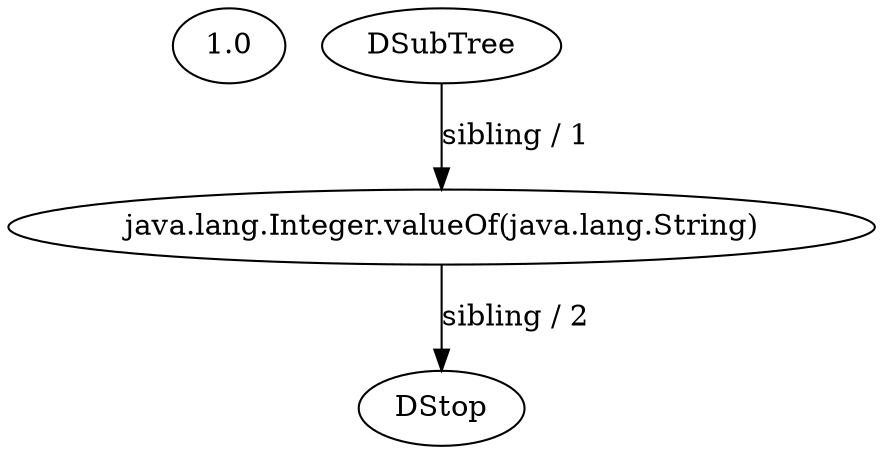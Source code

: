 // Program AST
digraph {
	1.0 [label=1.0]
	0 [label=DSubTree]
	1 [label="java.lang.Integer.valueOf(java.lang.String)"]
	0 -> 1 [label="sibling / 1" constraint=true direction=LR]
	2 [label=DStop]
	1 -> 2 [label="sibling / 2" constraint=true direction=LR]
}
